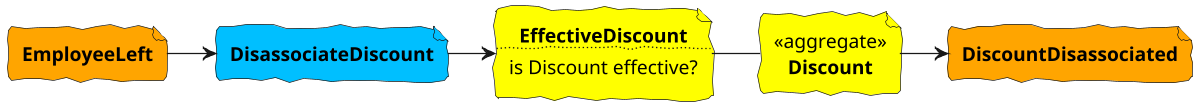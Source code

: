 @startuml
!include <tupadr3/common>
!include <tupadr3/font-awesome-5/clock>
!include <tupadr3/font-awesome-5/calendar_alt>
!include <tupadr3/font-awesome-5/gripfire>

skinparam defaultFontName Purisa
skinparam handwritten true
skinparam backgroundcolor transparent

skinparam defaultTextAlignment center


scale 1200*480


file EmployeeLeft #Orange [
    **EmployeeLeft**
]

file DiscountDisassociated #Orange [
    **DiscountDisassociated**
]

file DisassociateDiscount #DeepSkyBlue [
    **DisassociateDiscount**
]

file EffectiveDiscount #Yellow [
    **EffectiveDiscount**
....
   is Discount effective?
]

file Discount1 #Yellow [
    <<aggregate>>
    **Discount**
]

EmployeeLeft -> DisassociateDiscount
DisassociateDiscount -> EffectiveDiscount
EffectiveDiscount - Discount1
Discount1 -> DiscountDisassociated


@enduml
